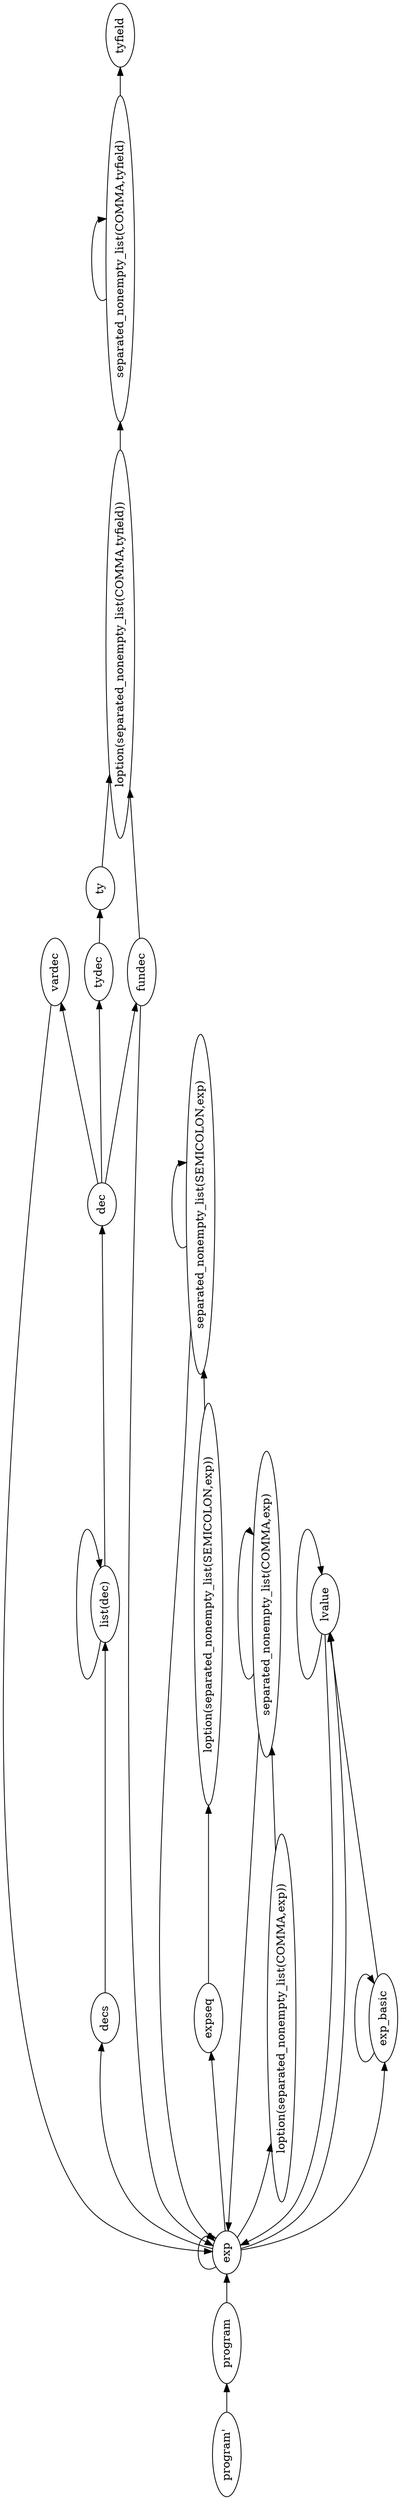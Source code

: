 digraph G {
orientation = landscape;
rankdir = LR;
ratio = compress;
nt0 [ label="program'" ] ;
nt1 [ label="vardec" ] ;
nt2 [ label="tyfield" ] ;
nt3 [ label="tydec" ] ;
nt4 [ label="ty" ] ;
nt5 [ label="separated_nonempty_list(SEMICOLON,exp)" ] ;
nt6 [ label="separated_nonempty_list(COMMA,tyfield)" ] ;
nt7 [ label="separated_nonempty_list(COMMA,exp)" ] ;
nt8 [ label="program" ] ;
nt9 [ label="lvalue" ] ;
nt10 [ label="loption(separated_nonempty_list(SEMICOLON,exp))" ] ;
nt11 [ label="loption(separated_nonempty_list(COMMA,tyfield))" ] ;
nt12 [ label="loption(separated_nonempty_list(COMMA,exp))" ] ;
nt13 [ label="list(dec)" ] ;
nt14 [ label="fundec" ] ;
nt15 [ label="expseq" ] ;
nt16 [ label="exp_basic" ] ;
nt17 [ label="exp" ] ;
nt18 [ label="decs" ] ;
nt19 [ label="dec" ] ;
nt0 -> nt8 [ label="" ] ;
nt1 -> nt17 [ label="" ] ;
nt3 -> nt4 [ label="" ] ;
nt4 -> nt11 [ label="" ] ;
nt5 -> nt5 [ label="" ] ;
nt5 -> nt17 [ label="" ] ;
nt6 -> nt2 [ label="" ] ;
nt6 -> nt6 [ label="" ] ;
nt7 -> nt7 [ label="" ] ;
nt7 -> nt17 [ label="" ] ;
nt8 -> nt17 [ label="" ] ;
nt9 -> nt9 [ label="" ] ;
nt9 -> nt17 [ label="" ] ;
nt10 -> nt5 [ label="" ] ;
nt11 -> nt6 [ label="" ] ;
nt12 -> nt7 [ label="" ] ;
nt13 -> nt13 [ label="" ] ;
nt13 -> nt19 [ label="" ] ;
nt14 -> nt11 [ label="" ] ;
nt14 -> nt17 [ label="" ] ;
nt15 -> nt10 [ label="" ] ;
nt16 -> nt9 [ label="" ] ;
nt16 -> nt16 [ label="" ] ;
nt17 -> nt9 [ label="" ] ;
nt17 -> nt12 [ label="" ] ;
nt17 -> nt15 [ label="" ] ;
nt17 -> nt16 [ label="" ] ;
nt17 -> nt17 [ label="" ] ;
nt17 -> nt18 [ label="" ] ;
nt18 -> nt13 [ label="" ] ;
nt19 -> nt1 [ label="" ] ;
nt19 -> nt3 [ label="" ] ;
nt19 -> nt14 [ label="" ] ;

}
